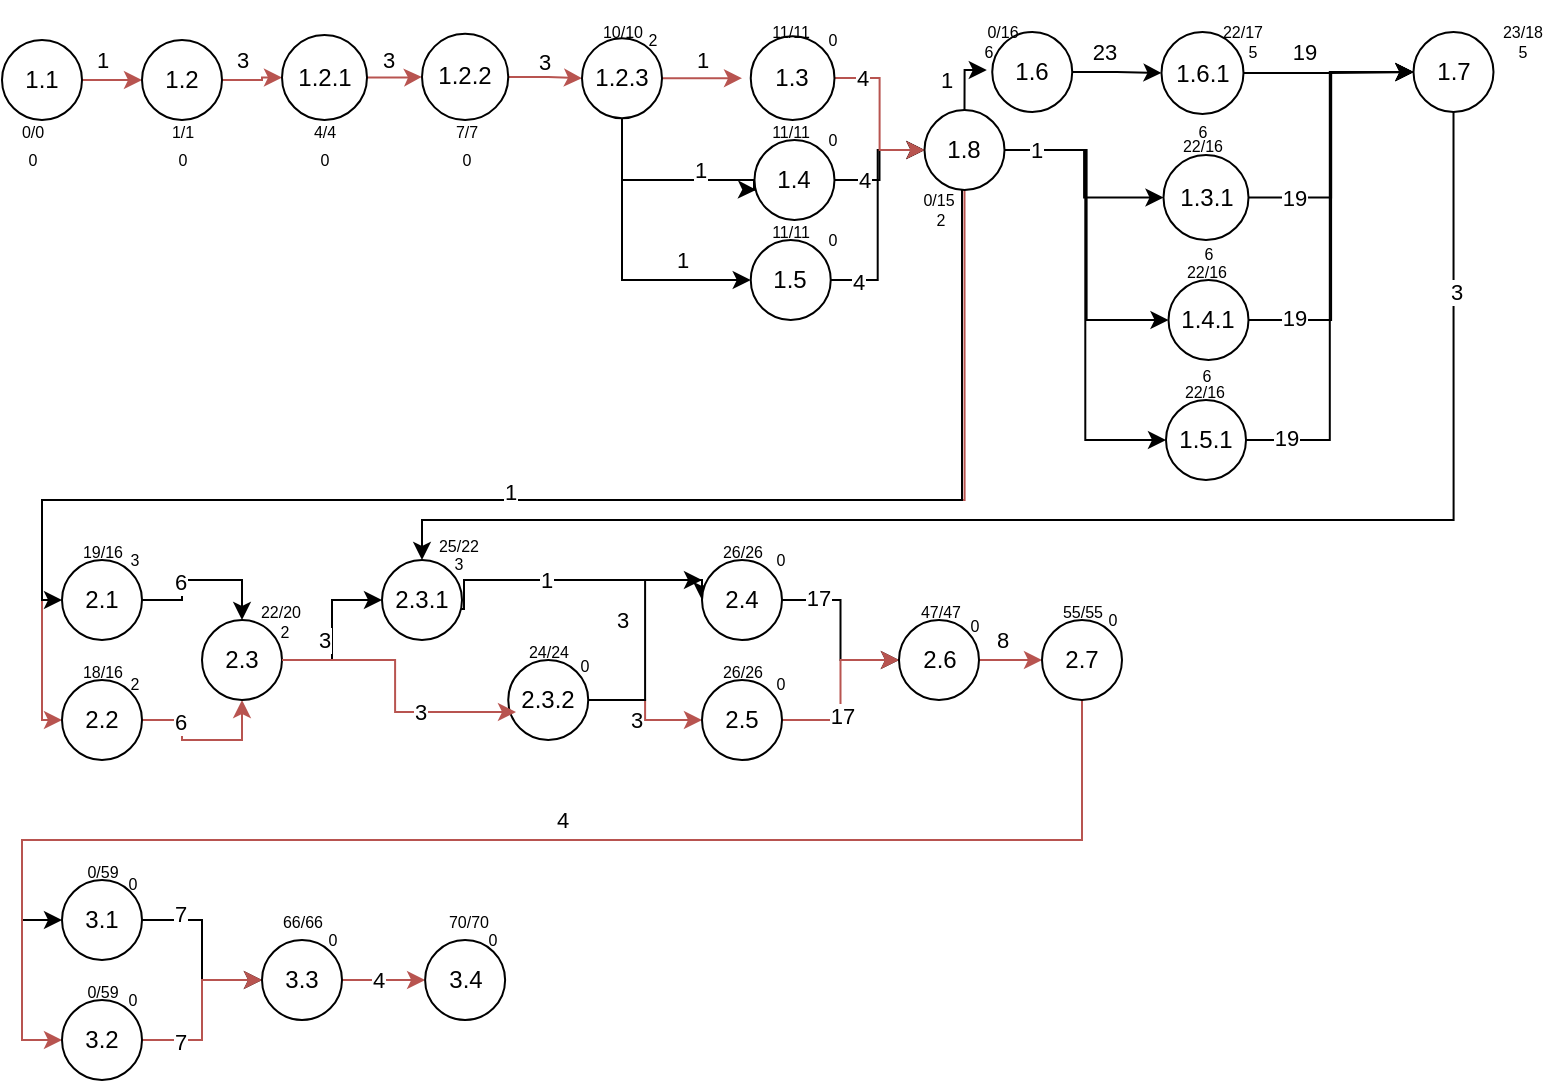 <mxfile version="24.7.17">
  <diagram name="Página-1" id="_TZk-VBSfBG-fOWsmnnx">
    <mxGraphModel grid="1" page="1" gridSize="10" guides="1" tooltips="1" connect="1" arrows="1" fold="1" pageScale="1" pageWidth="827" pageHeight="1169" math="0" shadow="0">
      <root>
        <mxCell id="0" />
        <mxCell id="1" parent="0" />
        <mxCell id="JfAFxv9XHzVIEhKvCDaF-9" style="edgeStyle=orthogonalEdgeStyle;rounded=0;orthogonalLoop=1;jettySize=auto;html=1;entryX=0;entryY=0.5;entryDx=0;entryDy=0;fillColor=#f8cecc;strokeColor=#b85450;" edge="1" parent="1" source="JfAFxv9XHzVIEhKvCDaF-1" target="JfAFxv9XHzVIEhKvCDaF-2">
          <mxGeometry relative="1" as="geometry" />
        </mxCell>
        <mxCell id="1YkeTyR81IGIItmo_7Jy-1" value="1" style="edgeLabel;html=1;align=center;verticalAlign=middle;resizable=0;points=[];" connectable="0" vertex="1" parent="JfAFxv9XHzVIEhKvCDaF-9">
          <mxGeometry x="0.248" y="1" relative="1" as="geometry">
            <mxPoint x="-1" y="-9" as="offset" />
          </mxGeometry>
        </mxCell>
        <mxCell id="JfAFxv9XHzVIEhKvCDaF-1" value="1.1" style="ellipse;whiteSpace=wrap;html=1;aspect=fixed;" vertex="1" parent="1">
          <mxGeometry x="10" y="10" width="40" height="40" as="geometry" />
        </mxCell>
        <mxCell id="JfAFxv9XHzVIEhKvCDaF-13" style="edgeStyle=orthogonalEdgeStyle;rounded=0;orthogonalLoop=1;jettySize=auto;html=1;entryX=0;entryY=0.5;entryDx=0;entryDy=0;fillColor=#f8cecc;strokeColor=#b85450;" edge="1" parent="1" source="JfAFxv9XHzVIEhKvCDaF-2" target="JfAFxv9XHzVIEhKvCDaF-3">
          <mxGeometry relative="1" as="geometry" />
        </mxCell>
        <mxCell id="1YkeTyR81IGIItmo_7Jy-2" value="3" style="edgeLabel;html=1;align=center;verticalAlign=middle;resizable=0;points=[];" connectable="0" vertex="1" parent="JfAFxv9XHzVIEhKvCDaF-13">
          <mxGeometry x="-0.256" relative="1" as="geometry">
            <mxPoint x="-2" y="-10" as="offset" />
          </mxGeometry>
        </mxCell>
        <mxCell id="JfAFxv9XHzVIEhKvCDaF-2" value="1.2" style="ellipse;whiteSpace=wrap;html=1;aspect=fixed;" vertex="1" parent="1">
          <mxGeometry x="80" y="10" width="40" height="40" as="geometry" />
        </mxCell>
        <mxCell id="JfAFxv9XHzVIEhKvCDaF-11" style="edgeStyle=orthogonalEdgeStyle;rounded=0;orthogonalLoop=1;jettySize=auto;html=1;entryX=0;entryY=0.5;entryDx=0;entryDy=0;fillColor=#f8cecc;strokeColor=#b85450;" edge="1" parent="1" source="JfAFxv9XHzVIEhKvCDaF-3" target="JfAFxv9XHzVIEhKvCDaF-4">
          <mxGeometry relative="1" as="geometry" />
        </mxCell>
        <mxCell id="1YkeTyR81IGIItmo_7Jy-3" value="3" style="edgeLabel;html=1;align=center;verticalAlign=middle;resizable=0;points=[];" connectable="0" vertex="1" parent="JfAFxv9XHzVIEhKvCDaF-11">
          <mxGeometry x="-0.261" y="-1" relative="1" as="geometry">
            <mxPoint y="-10" as="offset" />
          </mxGeometry>
        </mxCell>
        <mxCell id="JfAFxv9XHzVIEhKvCDaF-3" value="1.2.1" style="ellipse;whiteSpace=wrap;html=1;aspect=fixed;" vertex="1" parent="1">
          <mxGeometry x="150" y="7.5" width="42.5" height="42.5" as="geometry" />
        </mxCell>
        <mxCell id="1YkeTyR81IGIItmo_7Jy-7" style="edgeStyle=orthogonalEdgeStyle;rounded=0;orthogonalLoop=1;jettySize=auto;html=1;entryX=0;entryY=0.5;entryDx=0;entryDy=0;fillColor=#f8cecc;strokeColor=#b85450;" edge="1" parent="1" source="JfAFxv9XHzVIEhKvCDaF-4" target="1YkeTyR81IGIItmo_7Jy-6">
          <mxGeometry relative="1" as="geometry" />
        </mxCell>
        <mxCell id="1YkeTyR81IGIItmo_7Jy-54" value="3" style="edgeLabel;html=1;align=center;verticalAlign=middle;resizable=0;points=[];" connectable="0" vertex="1" parent="1YkeTyR81IGIItmo_7Jy-7">
          <mxGeometry x="0.042" y="6" relative="1" as="geometry">
            <mxPoint x="-2" y="-2" as="offset" />
          </mxGeometry>
        </mxCell>
        <mxCell id="JfAFxv9XHzVIEhKvCDaF-4" value="1.2.2" style="ellipse;whiteSpace=wrap;html=1;aspect=fixed;" vertex="1" parent="1">
          <mxGeometry x="220" y="6.88" width="43.12" height="43.12" as="geometry" />
        </mxCell>
        <mxCell id="lcrHF27Oe8sUzLJfKoiB-8" style="edgeStyle=orthogonalEdgeStyle;rounded=0;orthogonalLoop=1;jettySize=auto;html=1;" edge="1" parent="1" source="JfAFxv9XHzVIEhKvCDaF-6" target="JfAFxv9XHzVIEhKvCDaF-34">
          <mxGeometry relative="1" as="geometry" />
        </mxCell>
        <mxCell id="lcrHF27Oe8sUzLJfKoiB-17" value="4" style="edgeLabel;html=1;align=center;verticalAlign=middle;resizable=0;points=[];" connectable="0" vertex="1" parent="lcrHF27Oe8sUzLJfKoiB-8">
          <mxGeometry x="-0.51" relative="1" as="geometry">
            <mxPoint as="offset" />
          </mxGeometry>
        </mxCell>
        <mxCell id="JfAFxv9XHzVIEhKvCDaF-6" value="1.4" style="ellipse;whiteSpace=wrap;html=1;aspect=fixed;" vertex="1" parent="1">
          <mxGeometry x="386.24" y="60" width="40" height="40" as="geometry" />
        </mxCell>
        <mxCell id="lcrHF27Oe8sUzLJfKoiB-9" style="edgeStyle=orthogonalEdgeStyle;rounded=0;orthogonalLoop=1;jettySize=auto;html=1;entryX=0;entryY=0.5;entryDx=0;entryDy=0;" edge="1" parent="1" source="JfAFxv9XHzVIEhKvCDaF-7" target="JfAFxv9XHzVIEhKvCDaF-34">
          <mxGeometry relative="1" as="geometry" />
        </mxCell>
        <mxCell id="lcrHF27Oe8sUzLJfKoiB-18" value="4" style="edgeLabel;html=1;align=center;verticalAlign=middle;resizable=0;points=[];" connectable="0" vertex="1" parent="lcrHF27Oe8sUzLJfKoiB-9">
          <mxGeometry x="-0.755" y="-1" relative="1" as="geometry">
            <mxPoint as="offset" />
          </mxGeometry>
        </mxCell>
        <mxCell id="JfAFxv9XHzVIEhKvCDaF-7" value="1.5" style="ellipse;whiteSpace=wrap;html=1;aspect=fixed;" vertex="1" parent="1">
          <mxGeometry x="384.37" y="110" width="40" height="40" as="geometry" />
        </mxCell>
        <mxCell id="JfAFxv9XHzVIEhKvCDaF-25" style="edgeStyle=orthogonalEdgeStyle;rounded=0;orthogonalLoop=1;jettySize=auto;html=1;entryX=0;entryY=0.5;entryDx=0;entryDy=0;" edge="1" parent="1" source="JfAFxv9XHzVIEhKvCDaF-18" target="JfAFxv9XHzVIEhKvCDaF-22">
          <mxGeometry relative="1" as="geometry" />
        </mxCell>
        <mxCell id="1YkeTyR81IGIItmo_7Jy-21" value="23" style="edgeLabel;html=1;align=center;verticalAlign=middle;resizable=0;points=[];" connectable="0" vertex="1" parent="JfAFxv9XHzVIEhKvCDaF-25">
          <mxGeometry x="-0.312" relative="1" as="geometry">
            <mxPoint y="-10" as="offset" />
          </mxGeometry>
        </mxCell>
        <mxCell id="JfAFxv9XHzVIEhKvCDaF-18" value="1.6" style="ellipse;whiteSpace=wrap;html=1;aspect=fixed;" vertex="1" parent="1">
          <mxGeometry x="505.12" y="6" width="40" height="40" as="geometry" />
        </mxCell>
        <mxCell id="lcrHF27Oe8sUzLJfKoiB-22" style="edgeStyle=orthogonalEdgeStyle;rounded=0;orthogonalLoop=1;jettySize=auto;html=1;entryX=0;entryY=0.5;entryDx=0;entryDy=0;" edge="1" parent="1" source="JfAFxv9XHzVIEhKvCDaF-21" target="JfAFxv9XHzVIEhKvCDaF-29">
          <mxGeometry relative="1" as="geometry" />
        </mxCell>
        <mxCell id="lcrHF27Oe8sUzLJfKoiB-25" value="19" style="edgeLabel;html=1;align=center;verticalAlign=middle;resizable=0;points=[];" connectable="0" vertex="1" parent="lcrHF27Oe8sUzLJfKoiB-22">
          <mxGeometry x="-0.851" y="1" relative="1" as="geometry">
            <mxPoint as="offset" />
          </mxGeometry>
        </mxCell>
        <mxCell id="JfAFxv9XHzVIEhKvCDaF-21" value="1.5.1" style="ellipse;whiteSpace=wrap;html=1;aspect=fixed;" vertex="1" parent="1">
          <mxGeometry x="592" y="190" width="40" height="40" as="geometry" />
        </mxCell>
        <mxCell id="JfAFxv9XHzVIEhKvCDaF-33" style="edgeStyle=orthogonalEdgeStyle;rounded=0;orthogonalLoop=1;jettySize=auto;html=1;" edge="1" parent="1" source="JfAFxv9XHzVIEhKvCDaF-22" target="JfAFxv9XHzVIEhKvCDaF-29">
          <mxGeometry relative="1" as="geometry" />
        </mxCell>
        <mxCell id="1YkeTyR81IGIItmo_7Jy-25" value="19" style="edgeLabel;html=1;align=center;verticalAlign=middle;resizable=0;points=[];" connectable="0" vertex="1" parent="JfAFxv9XHzVIEhKvCDaF-33">
          <mxGeometry x="-0.378" y="2" relative="1" as="geometry">
            <mxPoint x="3" y="-9" as="offset" />
          </mxGeometry>
        </mxCell>
        <mxCell id="JfAFxv9XHzVIEhKvCDaF-22" value="1.6.1" style="ellipse;whiteSpace=wrap;html=1;aspect=fixed;" vertex="1" parent="1">
          <mxGeometry x="589.75" y="6" width="41" height="41" as="geometry" />
        </mxCell>
        <mxCell id="lcrHF27Oe8sUzLJfKoiB-21" style="edgeStyle=orthogonalEdgeStyle;rounded=0;orthogonalLoop=1;jettySize=auto;html=1;entryX=0;entryY=0.5;entryDx=0;entryDy=0;" edge="1" parent="1" source="JfAFxv9XHzVIEhKvCDaF-27" target="JfAFxv9XHzVIEhKvCDaF-29">
          <mxGeometry relative="1" as="geometry" />
        </mxCell>
        <mxCell id="lcrHF27Oe8sUzLJfKoiB-24" value="19" style="edgeLabel;html=1;align=center;verticalAlign=middle;resizable=0;points=[];" connectable="0" vertex="1" parent="lcrHF27Oe8sUzLJfKoiB-21">
          <mxGeometry x="-0.787" y="1" relative="1" as="geometry">
            <mxPoint as="offset" />
          </mxGeometry>
        </mxCell>
        <mxCell id="JfAFxv9XHzVIEhKvCDaF-27" value="1.4.1" style="ellipse;whiteSpace=wrap;html=1;aspect=fixed;" vertex="1" parent="1">
          <mxGeometry x="593.25" y="130" width="40" height="40" as="geometry" />
        </mxCell>
        <mxCell id="lcrHF27Oe8sUzLJfKoiB-15" style="edgeStyle=orthogonalEdgeStyle;rounded=0;orthogonalLoop=1;jettySize=auto;html=1;" edge="1" parent="1" source="JfAFxv9XHzVIEhKvCDaF-29" target="JfAFxv9XHzVIEhKvCDaF-51">
          <mxGeometry relative="1" as="geometry">
            <Array as="points">
              <mxPoint x="736" y="250" />
              <mxPoint x="220" y="250" />
            </Array>
          </mxGeometry>
        </mxCell>
        <mxCell id="lcrHF27Oe8sUzLJfKoiB-26" value="3" style="edgeLabel;html=1;align=center;verticalAlign=middle;resizable=0;points=[];" connectable="0" vertex="1" parent="lcrHF27Oe8sUzLJfKoiB-15">
          <mxGeometry x="-0.758" y="1" relative="1" as="geometry">
            <mxPoint as="offset" />
          </mxGeometry>
        </mxCell>
        <mxCell id="JfAFxv9XHzVIEhKvCDaF-29" value="1.7" style="ellipse;whiteSpace=wrap;html=1;aspect=fixed;" vertex="1" parent="1">
          <mxGeometry x="715.75" y="6" width="40" height="40" as="geometry" />
        </mxCell>
        <mxCell id="JfAFxv9XHzVIEhKvCDaF-46" style="edgeStyle=orthogonalEdgeStyle;rounded=0;orthogonalLoop=1;jettySize=auto;html=1;fillColor=#f8cecc;strokeColor=#b85450;" edge="1" parent="1" source="JfAFxv9XHzVIEhKvCDaF-34" target="JfAFxv9XHzVIEhKvCDaF-45">
          <mxGeometry relative="1" as="geometry">
            <Array as="points">
              <mxPoint x="491" y="240" />
              <mxPoint x="30" y="240" />
              <mxPoint x="30" y="350" />
            </Array>
          </mxGeometry>
        </mxCell>
        <mxCell id="JfAFxv9XHzVIEhKvCDaF-47" style="edgeStyle=orthogonalEdgeStyle;rounded=0;orthogonalLoop=1;jettySize=auto;html=1;entryX=0;entryY=0.5;entryDx=0;entryDy=0;" edge="1" parent="1" source="JfAFxv9XHzVIEhKvCDaF-34" target="JfAFxv9XHzVIEhKvCDaF-43">
          <mxGeometry relative="1" as="geometry">
            <Array as="points">
              <mxPoint x="490" y="240" />
              <mxPoint x="30" y="240" />
              <mxPoint x="30" y="290" />
            </Array>
          </mxGeometry>
        </mxCell>
        <mxCell id="1YkeTyR81IGIItmo_7Jy-27" value="1" style="edgeLabel;html=1;align=center;verticalAlign=middle;resizable=0;points=[];" connectable="0" vertex="1" parent="JfAFxv9XHzVIEhKvCDaF-47">
          <mxGeometry x="-0.055" y="-4" relative="1" as="geometry">
            <mxPoint x="-62" as="offset" />
          </mxGeometry>
        </mxCell>
        <mxCell id="lcrHF27Oe8sUzLJfKoiB-11" style="edgeStyle=orthogonalEdgeStyle;rounded=0;orthogonalLoop=1;jettySize=auto;html=1;entryX=0;entryY=0.5;entryDx=0;entryDy=0;" edge="1" parent="1" source="JfAFxv9XHzVIEhKvCDaF-34" target="JfAFxv9XHzVIEhKvCDaF-20">
          <mxGeometry relative="1" as="geometry" />
        </mxCell>
        <mxCell id="lcrHF27Oe8sUzLJfKoiB-13" style="edgeStyle=orthogonalEdgeStyle;rounded=0;orthogonalLoop=1;jettySize=auto;html=1;entryX=0;entryY=0.5;entryDx=0;entryDy=0;" edge="1" parent="1" source="JfAFxv9XHzVIEhKvCDaF-34" target="JfAFxv9XHzVIEhKvCDaF-27">
          <mxGeometry relative="1" as="geometry" />
        </mxCell>
        <mxCell id="lcrHF27Oe8sUzLJfKoiB-14" style="edgeStyle=orthogonalEdgeStyle;rounded=0;orthogonalLoop=1;jettySize=auto;html=1;entryX=0;entryY=0.5;entryDx=0;entryDy=0;" edge="1" parent="1" source="JfAFxv9XHzVIEhKvCDaF-34" target="JfAFxv9XHzVIEhKvCDaF-21">
          <mxGeometry relative="1" as="geometry" />
        </mxCell>
        <mxCell id="lcrHF27Oe8sUzLJfKoiB-20" value="1" style="edgeLabel;html=1;align=center;verticalAlign=middle;resizable=0;points=[];" connectable="0" vertex="1" parent="lcrHF27Oe8sUzLJfKoiB-14">
          <mxGeometry x="-0.863" relative="1" as="geometry">
            <mxPoint as="offset" />
          </mxGeometry>
        </mxCell>
        <mxCell id="JfAFxv9XHzVIEhKvCDaF-34" value="1.8" style="ellipse;whiteSpace=wrap;html=1;aspect=fixed;" vertex="1" parent="1">
          <mxGeometry x="471.25" y="45" width="40" height="40" as="geometry" />
        </mxCell>
        <mxCell id="lcrHF27Oe8sUzLJfKoiB-12" style="edgeStyle=orthogonalEdgeStyle;rounded=0;orthogonalLoop=1;jettySize=auto;html=1;entryX=0;entryY=0.5;entryDx=0;entryDy=0;" edge="1" parent="1" source="JfAFxv9XHzVIEhKvCDaF-20" target="JfAFxv9XHzVIEhKvCDaF-29">
          <mxGeometry relative="1" as="geometry" />
        </mxCell>
        <mxCell id="lcrHF27Oe8sUzLJfKoiB-23" value="19" style="edgeLabel;html=1;align=center;verticalAlign=middle;resizable=0;points=[];" connectable="0" vertex="1" parent="lcrHF27Oe8sUzLJfKoiB-12">
          <mxGeometry x="-0.691" relative="1" as="geometry">
            <mxPoint as="offset" />
          </mxGeometry>
        </mxCell>
        <mxCell id="JfAFxv9XHzVIEhKvCDaF-20" value="1.3.1" style="ellipse;whiteSpace=wrap;html=1;aspect=fixed;" vertex="1" parent="1">
          <mxGeometry x="590.75" y="67.5" width="42.5" height="42.5" as="geometry" />
        </mxCell>
        <mxCell id="JfAFxv9XHzVIEhKvCDaF-49" style="edgeStyle=orthogonalEdgeStyle;rounded=0;orthogonalLoop=1;jettySize=auto;html=1;entryX=0.5;entryY=0;entryDx=0;entryDy=0;" edge="1" parent="1" source="JfAFxv9XHzVIEhKvCDaF-43" target="JfAFxv9XHzVIEhKvCDaF-48">
          <mxGeometry relative="1" as="geometry" />
        </mxCell>
        <mxCell id="1YkeTyR81IGIItmo_7Jy-29" value="6" style="edgeLabel;html=1;align=center;verticalAlign=middle;resizable=0;points=[];" connectable="0" vertex="1" parent="JfAFxv9XHzVIEhKvCDaF-49">
          <mxGeometry x="-0.278" y="1" relative="1" as="geometry">
            <mxPoint as="offset" />
          </mxGeometry>
        </mxCell>
        <mxCell id="JfAFxv9XHzVIEhKvCDaF-43" value="2.1" style="ellipse;whiteSpace=wrap;html=1;aspect=fixed;" vertex="1" parent="1">
          <mxGeometry x="40" y="270" width="40" height="40" as="geometry" />
        </mxCell>
        <mxCell id="JfAFxv9XHzVIEhKvCDaF-50" style="edgeStyle=orthogonalEdgeStyle;rounded=0;orthogonalLoop=1;jettySize=auto;html=1;entryX=0.5;entryY=1;entryDx=0;entryDy=0;fillColor=#f8cecc;strokeColor=#b85450;" edge="1" parent="1" source="JfAFxv9XHzVIEhKvCDaF-45" target="JfAFxv9XHzVIEhKvCDaF-48">
          <mxGeometry relative="1" as="geometry" />
        </mxCell>
        <mxCell id="1YkeTyR81IGIItmo_7Jy-30" value="6" style="edgeLabel;html=1;align=center;verticalAlign=middle;resizable=0;points=[];" connectable="0" vertex="1" parent="JfAFxv9XHzVIEhKvCDaF-50">
          <mxGeometry x="-0.482" y="-1" relative="1" as="geometry">
            <mxPoint as="offset" />
          </mxGeometry>
        </mxCell>
        <mxCell id="JfAFxv9XHzVIEhKvCDaF-45" value="2.2" style="ellipse;whiteSpace=wrap;html=1;aspect=fixed;" vertex="1" parent="1">
          <mxGeometry x="40" y="330" width="40" height="40" as="geometry" />
        </mxCell>
        <mxCell id="JfAFxv9XHzVIEhKvCDaF-52" style="edgeStyle=orthogonalEdgeStyle;rounded=0;orthogonalLoop=1;jettySize=auto;html=1;entryX=0;entryY=0.5;entryDx=0;entryDy=0;" edge="1" parent="1" source="JfAFxv9XHzVIEhKvCDaF-48" target="JfAFxv9XHzVIEhKvCDaF-51">
          <mxGeometry relative="1" as="geometry" />
        </mxCell>
        <mxCell id="JfAFxv9XHzVIEhKvCDaF-48" value="2.3" style="ellipse;whiteSpace=wrap;html=1;aspect=fixed;" vertex="1" parent="1">
          <mxGeometry x="110" y="300" width="40" height="40" as="geometry" />
        </mxCell>
        <mxCell id="lcrHF27Oe8sUzLJfKoiB-34" style="edgeStyle=orthogonalEdgeStyle;rounded=0;orthogonalLoop=1;jettySize=auto;html=1;entryX=0;entryY=0.5;entryDx=0;entryDy=0;exitX=0.917;exitY=0.613;exitDx=0;exitDy=0;exitPerimeter=0;" edge="1" parent="1" source="JfAFxv9XHzVIEhKvCDaF-51" target="JfAFxv9XHzVIEhKvCDaF-57">
          <mxGeometry relative="1" as="geometry">
            <Array as="points">
              <mxPoint x="241" y="295" />
              <mxPoint x="241" y="280" />
              <mxPoint x="360" y="280" />
            </Array>
          </mxGeometry>
        </mxCell>
        <mxCell id="lcrHF27Oe8sUzLJfKoiB-35" value="1" style="edgeLabel;html=1;align=center;verticalAlign=middle;resizable=0;points=[];" connectable="0" vertex="1" parent="lcrHF27Oe8sUzLJfKoiB-34">
          <mxGeometry x="-0.198" relative="1" as="geometry">
            <mxPoint as="offset" />
          </mxGeometry>
        </mxCell>
        <mxCell id="JfAFxv9XHzVIEhKvCDaF-51" value="2.3.1" style="ellipse;whiteSpace=wrap;html=1;aspect=fixed;" vertex="1" parent="1">
          <mxGeometry x="200" y="270" width="40" height="40" as="geometry" />
        </mxCell>
        <mxCell id="1YkeTyR81IGIItmo_7Jy-38" style="edgeStyle=orthogonalEdgeStyle;rounded=0;orthogonalLoop=1;jettySize=auto;html=1;entryX=0;entryY=0.5;entryDx=0;entryDy=0;fillColor=#f8cecc;strokeColor=#b85450;" edge="1" parent="1" source="JfAFxv9XHzVIEhKvCDaF-53" target="JfAFxv9XHzVIEhKvCDaF-58">
          <mxGeometry relative="1" as="geometry" />
        </mxCell>
        <mxCell id="1YkeTyR81IGIItmo_7Jy-39" value="3" style="edgeLabel;html=1;align=center;verticalAlign=middle;resizable=0;points=[];" connectable="0" vertex="1" parent="1YkeTyR81IGIItmo_7Jy-38">
          <mxGeometry x="-0.296" y="-1" relative="1" as="geometry">
            <mxPoint y="9" as="offset" />
          </mxGeometry>
        </mxCell>
        <mxCell id="JfAFxv9XHzVIEhKvCDaF-53" value="2.3.2" style="ellipse;whiteSpace=wrap;html=1;aspect=fixed;" vertex="1" parent="1">
          <mxGeometry x="263.12" y="320" width="40" height="40" as="geometry" />
        </mxCell>
        <mxCell id="JfAFxv9XHzVIEhKvCDaF-54" style="edgeStyle=orthogonalEdgeStyle;rounded=0;orthogonalLoop=1;jettySize=auto;html=1;entryX=0.097;entryY=0.65;entryDx=0;entryDy=0;entryPerimeter=0;fillColor=#f8cecc;strokeColor=#b85450;" edge="1" parent="1" source="JfAFxv9XHzVIEhKvCDaF-48" target="JfAFxv9XHzVIEhKvCDaF-53">
          <mxGeometry relative="1" as="geometry" />
        </mxCell>
        <mxCell id="1YkeTyR81IGIItmo_7Jy-31" value="3" style="edgeLabel;html=1;align=center;verticalAlign=middle;resizable=0;points=[];" connectable="0" vertex="1" parent="JfAFxv9XHzVIEhKvCDaF-54">
          <mxGeometry x="-0.596" y="2" relative="1" as="geometry">
            <mxPoint x="-8" y="-8" as="offset" />
          </mxGeometry>
        </mxCell>
        <mxCell id="1YkeTyR81IGIItmo_7Jy-45" value="3" style="edgeLabel;html=1;align=center;verticalAlign=middle;resizable=0;points=[];" connectable="0" vertex="1" parent="JfAFxv9XHzVIEhKvCDaF-54">
          <mxGeometry x="0.322" relative="1" as="geometry">
            <mxPoint as="offset" />
          </mxGeometry>
        </mxCell>
        <mxCell id="JfAFxv9XHzVIEhKvCDaF-62" style="edgeStyle=orthogonalEdgeStyle;rounded=0;orthogonalLoop=1;jettySize=auto;html=1;entryX=0;entryY=0.5;entryDx=0;entryDy=0;" edge="1" parent="1" source="JfAFxv9XHzVIEhKvCDaF-57" target="JfAFxv9XHzVIEhKvCDaF-61">
          <mxGeometry relative="1" as="geometry" />
        </mxCell>
        <mxCell id="1YkeTyR81IGIItmo_7Jy-42" value="17" style="edgeLabel;html=1;align=center;verticalAlign=middle;resizable=0;points=[];" connectable="0" vertex="1" parent="JfAFxv9XHzVIEhKvCDaF-62">
          <mxGeometry x="-0.597" y="1" relative="1" as="geometry">
            <mxPoint as="offset" />
          </mxGeometry>
        </mxCell>
        <mxCell id="JfAFxv9XHzVIEhKvCDaF-57" value="2.4" style="ellipse;whiteSpace=wrap;html=1;aspect=fixed;" vertex="1" parent="1">
          <mxGeometry x="360" y="270" width="40" height="40" as="geometry" />
        </mxCell>
        <mxCell id="JfAFxv9XHzVIEhKvCDaF-64" style="edgeStyle=orthogonalEdgeStyle;rounded=0;orthogonalLoop=1;jettySize=auto;html=1;entryX=0;entryY=0.5;entryDx=0;entryDy=0;fillColor=#f8cecc;strokeColor=#b85450;" edge="1" parent="1" source="JfAFxv9XHzVIEhKvCDaF-58" target="JfAFxv9XHzVIEhKvCDaF-61">
          <mxGeometry relative="1" as="geometry" />
        </mxCell>
        <mxCell id="1YkeTyR81IGIItmo_7Jy-43" value="17" style="edgeLabel;html=1;align=center;verticalAlign=middle;resizable=0;points=[];" connectable="0" vertex="1" parent="JfAFxv9XHzVIEhKvCDaF-64">
          <mxGeometry x="-0.278" relative="1" as="geometry">
            <mxPoint as="offset" />
          </mxGeometry>
        </mxCell>
        <mxCell id="JfAFxv9XHzVIEhKvCDaF-58" value="2.5" style="ellipse;whiteSpace=wrap;html=1;aspect=fixed;" vertex="1" parent="1">
          <mxGeometry x="360" y="330" width="40" height="40" as="geometry" />
        </mxCell>
        <mxCell id="JfAFxv9XHzVIEhKvCDaF-66" style="edgeStyle=orthogonalEdgeStyle;rounded=0;orthogonalLoop=1;jettySize=auto;html=1;entryX=0;entryY=0.5;entryDx=0;entryDy=0;fillColor=#f8cecc;strokeColor=#b85450;" edge="1" parent="1" source="JfAFxv9XHzVIEhKvCDaF-61" target="JfAFxv9XHzVIEhKvCDaF-65">
          <mxGeometry relative="1" as="geometry" />
        </mxCell>
        <mxCell id="1YkeTyR81IGIItmo_7Jy-44" value="8" style="edgeLabel;html=1;align=center;verticalAlign=middle;resizable=0;points=[];" connectable="0" vertex="1" parent="JfAFxv9XHzVIEhKvCDaF-66">
          <mxGeometry x="-0.545" relative="1" as="geometry">
            <mxPoint y="-10" as="offset" />
          </mxGeometry>
        </mxCell>
        <mxCell id="JfAFxv9XHzVIEhKvCDaF-61" value="2.6" style="ellipse;whiteSpace=wrap;html=1;aspect=fixed;" vertex="1" parent="1">
          <mxGeometry x="458.5" y="300" width="40" height="40" as="geometry" />
        </mxCell>
        <mxCell id="JfAFxv9XHzVIEhKvCDaF-70" style="edgeStyle=orthogonalEdgeStyle;rounded=0;orthogonalLoop=1;jettySize=auto;html=1;entryX=0;entryY=0.5;entryDx=0;entryDy=0;" edge="1" parent="1" source="JfAFxv9XHzVIEhKvCDaF-65" target="JfAFxv9XHzVIEhKvCDaF-67">
          <mxGeometry relative="1" as="geometry">
            <Array as="points">
              <mxPoint x="550" y="410" />
              <mxPoint x="20" y="410" />
              <mxPoint x="20" y="450" />
            </Array>
          </mxGeometry>
        </mxCell>
        <mxCell id="JfAFxv9XHzVIEhKvCDaF-71" style="edgeStyle=orthogonalEdgeStyle;rounded=0;orthogonalLoop=1;jettySize=auto;html=1;entryX=0;entryY=0.5;entryDx=0;entryDy=0;fillColor=#f8cecc;strokeColor=#b85450;" edge="1" parent="1" source="JfAFxv9XHzVIEhKvCDaF-65" target="JfAFxv9XHzVIEhKvCDaF-68">
          <mxGeometry relative="1" as="geometry">
            <Array as="points">
              <mxPoint x="550" y="410" />
              <mxPoint x="20" y="410" />
              <mxPoint x="20" y="510" />
            </Array>
          </mxGeometry>
        </mxCell>
        <mxCell id="1YkeTyR81IGIItmo_7Jy-46" value="4" style="edgeLabel;html=1;align=center;verticalAlign=middle;resizable=0;points=[];" connectable="0" vertex="1" parent="JfAFxv9XHzVIEhKvCDaF-71">
          <mxGeometry x="-0.074" y="-1" relative="1" as="geometry">
            <mxPoint x="3" y="-9" as="offset" />
          </mxGeometry>
        </mxCell>
        <mxCell id="JfAFxv9XHzVIEhKvCDaF-65" value="2.7" style="ellipse;whiteSpace=wrap;html=1;aspect=fixed;" vertex="1" parent="1">
          <mxGeometry x="530" y="300" width="40" height="40" as="geometry" />
        </mxCell>
        <mxCell id="JfAFxv9XHzVIEhKvCDaF-72" style="edgeStyle=orthogonalEdgeStyle;rounded=0;orthogonalLoop=1;jettySize=auto;html=1;entryX=0;entryY=0.5;entryDx=0;entryDy=0;" edge="1" parent="1" source="JfAFxv9XHzVIEhKvCDaF-67" target="JfAFxv9XHzVIEhKvCDaF-69">
          <mxGeometry relative="1" as="geometry" />
        </mxCell>
        <mxCell id="1YkeTyR81IGIItmo_7Jy-47" value="7" style="edgeLabel;html=1;align=center;verticalAlign=middle;resizable=0;points=[];" connectable="0" vertex="1" parent="JfAFxv9XHzVIEhKvCDaF-72">
          <mxGeometry x="-0.589" y="3" relative="1" as="geometry">
            <mxPoint as="offset" />
          </mxGeometry>
        </mxCell>
        <mxCell id="JfAFxv9XHzVIEhKvCDaF-67" value="3.1" style="ellipse;whiteSpace=wrap;html=1;aspect=fixed;" vertex="1" parent="1">
          <mxGeometry x="40" y="430" width="40" height="40" as="geometry" />
        </mxCell>
        <mxCell id="JfAFxv9XHzVIEhKvCDaF-73" style="edgeStyle=orthogonalEdgeStyle;rounded=0;orthogonalLoop=1;jettySize=auto;html=1;entryX=0;entryY=0.5;entryDx=0;entryDy=0;fillColor=#f8cecc;strokeColor=#b85450;" edge="1" parent="1" source="JfAFxv9XHzVIEhKvCDaF-68" target="JfAFxv9XHzVIEhKvCDaF-69">
          <mxGeometry relative="1" as="geometry" />
        </mxCell>
        <mxCell id="1YkeTyR81IGIItmo_7Jy-48" value="7" style="edgeLabel;html=1;align=center;verticalAlign=middle;resizable=0;points=[];" connectable="0" vertex="1" parent="JfAFxv9XHzVIEhKvCDaF-73">
          <mxGeometry x="-0.573" y="-1" relative="1" as="geometry">
            <mxPoint as="offset" />
          </mxGeometry>
        </mxCell>
        <mxCell id="JfAFxv9XHzVIEhKvCDaF-68" value="3.2" style="ellipse;whiteSpace=wrap;html=1;aspect=fixed;" vertex="1" parent="1">
          <mxGeometry x="40" y="490" width="40" height="40" as="geometry" />
        </mxCell>
        <mxCell id="JfAFxv9XHzVIEhKvCDaF-75" style="edgeStyle=orthogonalEdgeStyle;rounded=0;orthogonalLoop=1;jettySize=auto;html=1;entryX=0;entryY=0.5;entryDx=0;entryDy=0;fillColor=#f8cecc;strokeColor=#b85450;" edge="1" parent="1" source="JfAFxv9XHzVIEhKvCDaF-69" target="JfAFxv9XHzVIEhKvCDaF-74">
          <mxGeometry relative="1" as="geometry" />
        </mxCell>
        <mxCell id="1YkeTyR81IGIItmo_7Jy-49" value="4" style="edgeLabel;html=1;align=center;verticalAlign=middle;resizable=0;points=[];" connectable="0" vertex="1" parent="JfAFxv9XHzVIEhKvCDaF-75">
          <mxGeometry x="-0.142" relative="1" as="geometry">
            <mxPoint as="offset" />
          </mxGeometry>
        </mxCell>
        <mxCell id="JfAFxv9XHzVIEhKvCDaF-69" value="3.3" style="ellipse;whiteSpace=wrap;html=1;aspect=fixed;" vertex="1" parent="1">
          <mxGeometry x="140" y="460" width="40" height="40" as="geometry" />
        </mxCell>
        <mxCell id="JfAFxv9XHzVIEhKvCDaF-74" value="3.4" style="ellipse;whiteSpace=wrap;html=1;aspect=fixed;" vertex="1" parent="1">
          <mxGeometry x="221.56" y="460" width="40" height="40" as="geometry" />
        </mxCell>
        <mxCell id="lcrHF27Oe8sUzLJfKoiB-7" style="edgeStyle=orthogonalEdgeStyle;rounded=0;orthogonalLoop=1;jettySize=auto;html=1;entryX=0;entryY=0.5;entryDx=0;entryDy=0;fillColor=#f8cecc;strokeColor=#b85450;" edge="1" parent="1" source="JfAFxv9XHzVIEhKvCDaF-5" target="JfAFxv9XHzVIEhKvCDaF-34">
          <mxGeometry relative="1" as="geometry" />
        </mxCell>
        <mxCell id="lcrHF27Oe8sUzLJfKoiB-16" value="4" style="edgeLabel;html=1;align=center;verticalAlign=middle;resizable=0;points=[];" connectable="0" vertex="1" parent="lcrHF27Oe8sUzLJfKoiB-7">
          <mxGeometry x="-0.648" relative="1" as="geometry">
            <mxPoint as="offset" />
          </mxGeometry>
        </mxCell>
        <mxCell id="JfAFxv9XHzVIEhKvCDaF-5" value="1.3" style="ellipse;whiteSpace=wrap;html=1;aspect=fixed;" vertex="1" parent="1">
          <mxGeometry x="384.37" y="8.13" width="41.87" height="41.87" as="geometry" />
        </mxCell>
        <mxCell id="1YkeTyR81IGIItmo_7Jy-9" style="edgeStyle=orthogonalEdgeStyle;rounded=0;orthogonalLoop=1;jettySize=auto;html=1;fillColor=#f8cecc;strokeColor=#b85450;" edge="1" parent="1" source="1YkeTyR81IGIItmo_7Jy-6">
          <mxGeometry relative="1" as="geometry">
            <mxPoint x="380.0" y="29.07" as="targetPoint" />
          </mxGeometry>
        </mxCell>
        <mxCell id="1YkeTyR81IGIItmo_7Jy-10" value="1" style="edgeLabel;html=1;align=center;verticalAlign=middle;resizable=0;points=[];" connectable="0" vertex="1" parent="1YkeTyR81IGIItmo_7Jy-9">
          <mxGeometry x="0.043" relative="1" as="geometry">
            <mxPoint x="-1" y="-10" as="offset" />
          </mxGeometry>
        </mxCell>
        <mxCell id="1YkeTyR81IGIItmo_7Jy-13" style="edgeStyle=orthogonalEdgeStyle;rounded=0;orthogonalLoop=1;jettySize=auto;html=1;entryX=0;entryY=0.5;entryDx=0;entryDy=0;" edge="1" parent="1" source="1YkeTyR81IGIItmo_7Jy-6" target="JfAFxv9XHzVIEhKvCDaF-7">
          <mxGeometry relative="1" as="geometry">
            <Array as="points">
              <mxPoint x="320" y="130" />
            </Array>
          </mxGeometry>
        </mxCell>
        <mxCell id="1YkeTyR81IGIItmo_7Jy-15" value="1" style="edgeLabel;html=1;align=center;verticalAlign=middle;resizable=0;points=[];" connectable="0" vertex="1" parent="1YkeTyR81IGIItmo_7Jy-13">
          <mxGeometry x="0.511" y="3" relative="1" as="geometry">
            <mxPoint x="1" y="-7" as="offset" />
          </mxGeometry>
        </mxCell>
        <mxCell id="1YkeTyR81IGIItmo_7Jy-6" value="1.2.3" style="ellipse;whiteSpace=wrap;html=1;aspect=fixed;" vertex="1" parent="1">
          <mxGeometry x="300" y="9.07" width="40" height="40" as="geometry" />
        </mxCell>
        <mxCell id="1YkeTyR81IGIItmo_7Jy-12" value="1" style="edgeStyle=orthogonalEdgeStyle;rounded=0;orthogonalLoop=1;jettySize=auto;html=1;entryX=0.02;entryY=0.623;entryDx=0;entryDy=0;entryPerimeter=0;" edge="1" parent="1" source="1YkeTyR81IGIItmo_7Jy-6" target="JfAFxv9XHzVIEhKvCDaF-6">
          <mxGeometry x="0.355" y="5" relative="1" as="geometry">
            <Array as="points">
              <mxPoint x="320" y="80" />
              <mxPoint x="386" y="80" />
            </Array>
            <mxPoint as="offset" />
          </mxGeometry>
        </mxCell>
        <mxCell id="1YkeTyR81IGIItmo_7Jy-40" style="edgeStyle=orthogonalEdgeStyle;rounded=0;orthogonalLoop=1;jettySize=auto;html=1;entryX=0;entryY=0.25;entryDx=0;entryDy=0;entryPerimeter=0;" edge="1" parent="1" source="JfAFxv9XHzVIEhKvCDaF-53" target="JfAFxv9XHzVIEhKvCDaF-57">
          <mxGeometry relative="1" as="geometry" />
        </mxCell>
        <mxCell id="1YkeTyR81IGIItmo_7Jy-41" value="3" style="edgeLabel;html=1;align=center;verticalAlign=middle;resizable=0;points=[];" connectable="0" vertex="1" parent="1YkeTyR81IGIItmo_7Jy-40">
          <mxGeometry x="0.117" relative="1" as="geometry">
            <mxPoint x="-12" y="-3" as="offset" />
          </mxGeometry>
        </mxCell>
        <mxCell id="1YkeTyR81IGIItmo_7Jy-50" value="&lt;span style=&quot;font-size: 8px;&quot;&gt;0/0&lt;/span&gt;" style="text;html=1;align=center;verticalAlign=middle;resizable=0;points=[];autosize=1;strokeColor=none;fillColor=none;" vertex="1" parent="1">
          <mxGeometry x="10" y="40" width="30" height="30" as="geometry" />
        </mxCell>
        <mxCell id="1YkeTyR81IGIItmo_7Jy-51" value="&lt;font style=&quot;font-size: 8px;&quot;&gt;1/1&lt;/font&gt;" style="text;html=1;align=center;verticalAlign=middle;resizable=0;points=[];autosize=1;strokeColor=none;fillColor=none;" vertex="1" parent="1">
          <mxGeometry x="85" y="40" width="30" height="30" as="geometry" />
        </mxCell>
        <mxCell id="1YkeTyR81IGIItmo_7Jy-52" value="&lt;font style=&quot;font-size: 8px;&quot;&gt;4/4&lt;/font&gt;" style="text;html=1;align=center;verticalAlign=middle;resizable=0;points=[];autosize=1;strokeColor=none;fillColor=none;" vertex="1" parent="1">
          <mxGeometry x="156.25" y="40" width="30" height="30" as="geometry" />
        </mxCell>
        <mxCell id="1YkeTyR81IGIItmo_7Jy-53" value="&lt;font style=&quot;font-size: 8px;&quot;&gt;7/7&lt;/font&gt;" style="text;html=1;align=center;verticalAlign=middle;resizable=0;points=[];autosize=1;strokeColor=none;fillColor=none;" vertex="1" parent="1">
          <mxGeometry x="226.56" y="40" width="30" height="30" as="geometry" />
        </mxCell>
        <mxCell id="1YkeTyR81IGIItmo_7Jy-55" value="&lt;font style=&quot;font-size: 8px;&quot;&gt;10/10&lt;/font&gt;" style="text;html=1;align=center;verticalAlign=middle;resizable=0;points=[];autosize=1;strokeColor=none;fillColor=none;" vertex="1" parent="1">
          <mxGeometry x="300" y="-10" width="40" height="30" as="geometry" />
        </mxCell>
        <mxCell id="1YkeTyR81IGIItmo_7Jy-56" value="&lt;font style=&quot;font-size: 8px;&quot;&gt;11/11&lt;/font&gt;" style="text;html=1;align=center;verticalAlign=middle;resizable=0;points=[];autosize=1;strokeColor=none;fillColor=none;" vertex="1" parent="1">
          <mxGeometry x="384.37" y="-10" width="40" height="30" as="geometry" />
        </mxCell>
        <mxCell id="1YkeTyR81IGIItmo_7Jy-57" value="&lt;font style=&quot;font-size: 8px;&quot;&gt;11/11&lt;/font&gt;" style="text;html=1;align=center;verticalAlign=middle;resizable=0;points=[];autosize=1;strokeColor=none;fillColor=none;" vertex="1" parent="1">
          <mxGeometry x="384.37" y="40" width="40" height="30" as="geometry" />
        </mxCell>
        <mxCell id="1YkeTyR81IGIItmo_7Jy-58" value="&lt;font style=&quot;font-size: 8px;&quot;&gt;11/11&lt;/font&gt;" style="text;html=1;align=center;verticalAlign=middle;resizable=0;points=[];autosize=1;strokeColor=none;fillColor=none;" vertex="1" parent="1">
          <mxGeometry x="384.37" y="90" width="40" height="30" as="geometry" />
        </mxCell>
        <mxCell id="1YkeTyR81IGIItmo_7Jy-66" value="&lt;span style=&quot;font-size: 8px;&quot;&gt;19/16&lt;/span&gt;" style="text;html=1;align=center;verticalAlign=middle;resizable=0;points=[];autosize=1;strokeColor=none;fillColor=none;" vertex="1" parent="1">
          <mxGeometry x="40" y="250" width="40" height="30" as="geometry" />
        </mxCell>
        <mxCell id="1YkeTyR81IGIItmo_7Jy-67" value="&lt;span style=&quot;font-size: 8px;&quot;&gt;18/16&lt;/span&gt;" style="text;html=1;align=center;verticalAlign=middle;resizable=0;points=[];autosize=1;strokeColor=none;fillColor=none;" vertex="1" parent="1">
          <mxGeometry x="40" y="310" width="40" height="30" as="geometry" />
        </mxCell>
        <mxCell id="1YkeTyR81IGIItmo_7Jy-68" value="&lt;span style=&quot;font-size: 8px;&quot;&gt;22/20&lt;/span&gt;" style="text;html=1;align=center;verticalAlign=middle;resizable=0;points=[];autosize=1;strokeColor=none;fillColor=none;" vertex="1" parent="1">
          <mxGeometry x="129" y="280" width="40" height="30" as="geometry" />
        </mxCell>
        <mxCell id="1YkeTyR81IGIItmo_7Jy-69" value="&lt;span style=&quot;font-size: 8px;&quot;&gt;25/22&lt;/span&gt;" style="text;html=1;align=center;verticalAlign=middle;resizable=0;points=[];autosize=1;strokeColor=none;fillColor=none;" vertex="1" parent="1">
          <mxGeometry x="217.56" y="247" width="40" height="30" as="geometry" />
        </mxCell>
        <mxCell id="1YkeTyR81IGIItmo_7Jy-70" value="&lt;span style=&quot;font-size: 8px;&quot;&gt;24/24&lt;/span&gt;" style="text;html=1;align=center;verticalAlign=middle;resizable=0;points=[];autosize=1;strokeColor=none;fillColor=none;" vertex="1" parent="1">
          <mxGeometry x="263.12" y="300" width="40" height="30" as="geometry" />
        </mxCell>
        <mxCell id="1YkeTyR81IGIItmo_7Jy-71" value="&lt;span style=&quot;font-size: 8px;&quot;&gt;26/26&lt;/span&gt;" style="text;html=1;align=center;verticalAlign=middle;resizable=0;points=[];autosize=1;strokeColor=none;fillColor=none;" vertex="1" parent="1">
          <mxGeometry x="360" y="250" width="40" height="30" as="geometry" />
        </mxCell>
        <mxCell id="1YkeTyR81IGIItmo_7Jy-72" value="&lt;span style=&quot;font-size: 8px;&quot;&gt;26/26&lt;/span&gt;" style="text;html=1;align=center;verticalAlign=middle;resizable=0;points=[];autosize=1;strokeColor=none;fillColor=none;" vertex="1" parent="1">
          <mxGeometry x="360" y="310" width="40" height="30" as="geometry" />
        </mxCell>
        <mxCell id="1YkeTyR81IGIItmo_7Jy-73" value="&lt;span style=&quot;font-size: 8px;&quot;&gt;47/47&lt;/span&gt;" style="text;html=1;align=center;verticalAlign=middle;resizable=0;points=[];autosize=1;strokeColor=none;fillColor=none;" vertex="1" parent="1">
          <mxGeometry x="458.5" y="280" width="40" height="30" as="geometry" />
        </mxCell>
        <mxCell id="1YkeTyR81IGIItmo_7Jy-74" value="&lt;span style=&quot;font-size: 8px;&quot;&gt;55/55&lt;/span&gt;" style="text;html=1;align=center;verticalAlign=middle;resizable=0;points=[];autosize=1;strokeColor=none;fillColor=none;" vertex="1" parent="1">
          <mxGeometry x="530" y="280" width="40" height="30" as="geometry" />
        </mxCell>
        <mxCell id="1YkeTyR81IGIItmo_7Jy-75" value="&lt;span style=&quot;font-size: 8px;&quot;&gt;0/59&lt;/span&gt;" style="text;html=1;align=center;verticalAlign=middle;resizable=0;points=[];autosize=1;strokeColor=none;fillColor=none;" vertex="1" parent="1">
          <mxGeometry x="40" y="410" width="40" height="30" as="geometry" />
        </mxCell>
        <mxCell id="1YkeTyR81IGIItmo_7Jy-76" value="&lt;span style=&quot;font-size: 8px;&quot;&gt;0/59&lt;/span&gt;" style="text;html=1;align=center;verticalAlign=middle;resizable=0;points=[];autosize=1;strokeColor=none;fillColor=none;" vertex="1" parent="1">
          <mxGeometry x="40" y="470" width="40" height="30" as="geometry" />
        </mxCell>
        <mxCell id="1YkeTyR81IGIItmo_7Jy-77" value="&lt;span style=&quot;font-size: 8px;&quot;&gt;66/66&lt;/span&gt;" style="text;html=1;align=center;verticalAlign=middle;resizable=0;points=[];autosize=1;strokeColor=none;fillColor=none;" vertex="1" parent="1">
          <mxGeometry x="140" y="435" width="40" height="30" as="geometry" />
        </mxCell>
        <mxCell id="1YkeTyR81IGIItmo_7Jy-78" value="&lt;span style=&quot;font-size: 8px;&quot;&gt;70/70&lt;/span&gt;" style="text;html=1;align=center;verticalAlign=middle;resizable=0;points=[];autosize=1;strokeColor=none;fillColor=none;" vertex="1" parent="1">
          <mxGeometry x="223.12" y="435" width="40" height="30" as="geometry" />
        </mxCell>
        <mxCell id="z2k_7jXKvmVWs2d7WAhr-1" value="&lt;div style=&quot;font-size: 8px;&quot;&gt;0&lt;/div&gt;" style="text;html=1;align=center;verticalAlign=middle;resizable=0;points=[];autosize=1;strokeColor=none;fillColor=none;" vertex="1" parent="1">
          <mxGeometry x="10" y="60" width="30" height="20" as="geometry" />
        </mxCell>
        <mxCell id="z2k_7jXKvmVWs2d7WAhr-2" value="&lt;div style=&quot;font-size: 8px;&quot;&gt;0&lt;/div&gt;" style="text;html=1;align=center;verticalAlign=middle;resizable=0;points=[];autosize=1;strokeColor=none;fillColor=none;" vertex="1" parent="1">
          <mxGeometry x="85" y="60" width="30" height="20" as="geometry" />
        </mxCell>
        <mxCell id="z2k_7jXKvmVWs2d7WAhr-3" value="&lt;div style=&quot;font-size: 8px;&quot;&gt;0&lt;/div&gt;" style="text;html=1;align=center;verticalAlign=middle;resizable=0;points=[];autosize=1;strokeColor=none;fillColor=none;" vertex="1" parent="1">
          <mxGeometry x="156.25" y="60" width="30" height="20" as="geometry" />
        </mxCell>
        <mxCell id="z2k_7jXKvmVWs2d7WAhr-4" value="&lt;div style=&quot;font-size: 8px;&quot;&gt;0&lt;/div&gt;" style="text;html=1;align=center;verticalAlign=middle;resizable=0;points=[];autosize=1;strokeColor=none;fillColor=none;" vertex="1" parent="1">
          <mxGeometry x="226.56" y="60" width="30" height="20" as="geometry" />
        </mxCell>
        <mxCell id="z2k_7jXKvmVWs2d7WAhr-5" value="&lt;div style=&quot;font-size: 8px;&quot;&gt;2&lt;/div&gt;" style="text;html=1;align=center;verticalAlign=middle;resizable=0;points=[];autosize=1;strokeColor=none;fillColor=none;" vertex="1" parent="1">
          <mxGeometry x="320" width="30" height="20" as="geometry" />
        </mxCell>
        <mxCell id="z2k_7jXKvmVWs2d7WAhr-6" value="&lt;div style=&quot;font-size: 8px;&quot;&gt;0&lt;/div&gt;" style="text;html=1;align=center;verticalAlign=middle;resizable=0;points=[];autosize=1;strokeColor=none;fillColor=none;" vertex="1" parent="1">
          <mxGeometry x="410" width="30" height="20" as="geometry" />
        </mxCell>
        <mxCell id="z2k_7jXKvmVWs2d7WAhr-7" value="&lt;div style=&quot;font-size: 8px;&quot;&gt;0&lt;/div&gt;" style="text;html=1;align=center;verticalAlign=middle;resizable=0;points=[];autosize=1;strokeColor=none;fillColor=none;" vertex="1" parent="1">
          <mxGeometry x="410" y="50" width="30" height="20" as="geometry" />
        </mxCell>
        <mxCell id="z2k_7jXKvmVWs2d7WAhr-8" value="&lt;div style=&quot;font-size: 8px;&quot;&gt;2&lt;/div&gt;" style="text;html=1;align=center;verticalAlign=middle;resizable=0;points=[];autosize=1;strokeColor=none;fillColor=none;" vertex="1" parent="1">
          <mxGeometry x="463.5" y="90" width="30" height="20" as="geometry" />
        </mxCell>
        <mxCell id="z2k_7jXKvmVWs2d7WAhr-9" value="&lt;div style=&quot;font-size: 8px;&quot;&gt;0&lt;/div&gt;" style="text;html=1;align=center;verticalAlign=middle;resizable=0;points=[];autosize=1;strokeColor=none;fillColor=none;" vertex="1" parent="1">
          <mxGeometry x="410" y="100" width="30" height="20" as="geometry" />
        </mxCell>
        <mxCell id="z2k_7jXKvmVWs2d7WAhr-16" value="&lt;div style=&quot;font-size: 8px;&quot;&gt;2&lt;/div&gt;" style="text;html=1;align=center;verticalAlign=middle;resizable=0;points=[];autosize=1;strokeColor=none;fillColor=none;" vertex="1" parent="1">
          <mxGeometry x="61" y="322" width="30" height="20" as="geometry" />
        </mxCell>
        <mxCell id="z2k_7jXKvmVWs2d7WAhr-17" value="&lt;div style=&quot;font-size: 8px;&quot;&gt;3&lt;/div&gt;" style="text;html=1;align=center;verticalAlign=middle;resizable=0;points=[];autosize=1;strokeColor=none;fillColor=none;" vertex="1" parent="1">
          <mxGeometry x="61" y="260" width="30" height="20" as="geometry" />
        </mxCell>
        <mxCell id="z2k_7jXKvmVWs2d7WAhr-18" value="&lt;div style=&quot;font-size: 8px;&quot;&gt;2&lt;/div&gt;" style="text;html=1;align=center;verticalAlign=middle;resizable=0;points=[];autosize=1;strokeColor=none;fillColor=none;" vertex="1" parent="1">
          <mxGeometry x="136" y="296" width="30" height="20" as="geometry" />
        </mxCell>
        <mxCell id="z2k_7jXKvmVWs2d7WAhr-19" value="&lt;div style=&quot;font-size: 8px;&quot;&gt;3&lt;/div&gt;" style="text;html=1;align=center;verticalAlign=middle;resizable=0;points=[];autosize=1;strokeColor=none;fillColor=none;" vertex="1" parent="1">
          <mxGeometry x="223.12" y="262" width="30" height="20" as="geometry" />
        </mxCell>
        <mxCell id="z2k_7jXKvmVWs2d7WAhr-20" value="&lt;div style=&quot;font-size: 8px;&quot;&gt;0&lt;/div&gt;" style="text;html=1;align=center;verticalAlign=middle;resizable=0;points=[];autosize=1;strokeColor=none;fillColor=none;" vertex="1" parent="1">
          <mxGeometry x="286" y="313" width="30" height="20" as="geometry" />
        </mxCell>
        <mxCell id="z2k_7jXKvmVWs2d7WAhr-21" value="&lt;div style=&quot;font-size: 8px;&quot;&gt;0&lt;/div&gt;" style="text;html=1;align=center;verticalAlign=middle;resizable=0;points=[];autosize=1;strokeColor=none;fillColor=none;" vertex="1" parent="1">
          <mxGeometry x="384" y="260" width="30" height="20" as="geometry" />
        </mxCell>
        <mxCell id="z2k_7jXKvmVWs2d7WAhr-22" value="&lt;div style=&quot;font-size: 8px;&quot;&gt;0&lt;/div&gt;" style="text;html=1;align=center;verticalAlign=middle;resizable=0;points=[];autosize=1;strokeColor=none;fillColor=none;" vertex="1" parent="1">
          <mxGeometry x="384" y="322" width="30" height="20" as="geometry" />
        </mxCell>
        <mxCell id="z2k_7jXKvmVWs2d7WAhr-23" value="&lt;div style=&quot;font-size: 8px;&quot;&gt;0&lt;/div&gt;" style="text;html=1;align=center;verticalAlign=middle;resizable=0;points=[];autosize=1;strokeColor=none;fillColor=none;" vertex="1" parent="1">
          <mxGeometry x="481.25" y="293" width="30" height="20" as="geometry" />
        </mxCell>
        <mxCell id="z2k_7jXKvmVWs2d7WAhr-24" value="&lt;div style=&quot;font-size: 8px;&quot;&gt;0&lt;/div&gt;" style="text;html=1;align=center;verticalAlign=middle;resizable=0;points=[];autosize=1;strokeColor=none;fillColor=none;" vertex="1" parent="1">
          <mxGeometry x="550" y="290" width="30" height="20" as="geometry" />
        </mxCell>
        <mxCell id="z2k_7jXKvmVWs2d7WAhr-25" value="&lt;div style=&quot;font-size: 8px;&quot;&gt;0&lt;/div&gt;" style="text;html=1;align=center;verticalAlign=middle;resizable=0;points=[];autosize=1;strokeColor=none;fillColor=none;" vertex="1" parent="1">
          <mxGeometry x="60" y="422" width="30" height="20" as="geometry" />
        </mxCell>
        <mxCell id="z2k_7jXKvmVWs2d7WAhr-26" value="&lt;div style=&quot;font-size: 8px;&quot;&gt;0&lt;/div&gt;" style="text;html=1;align=center;verticalAlign=middle;resizable=0;points=[];autosize=1;strokeColor=none;fillColor=none;" vertex="1" parent="1">
          <mxGeometry x="60" y="480" width="30" height="20" as="geometry" />
        </mxCell>
        <mxCell id="z2k_7jXKvmVWs2d7WAhr-27" value="&lt;div style=&quot;font-size: 8px;&quot;&gt;0&lt;/div&gt;" style="text;html=1;align=center;verticalAlign=middle;resizable=0;points=[];autosize=1;strokeColor=none;fillColor=none;" vertex="1" parent="1">
          <mxGeometry x="160" y="450" width="30" height="20" as="geometry" />
        </mxCell>
        <mxCell id="z2k_7jXKvmVWs2d7WAhr-28" value="&lt;div style=&quot;font-size: 8px;&quot;&gt;0&lt;/div&gt;" style="text;html=1;align=center;verticalAlign=middle;resizable=0;points=[];autosize=1;strokeColor=none;fillColor=none;" vertex="1" parent="1">
          <mxGeometry x="240" y="450" width="30" height="20" as="geometry" />
        </mxCell>
        <mxCell id="lcrHF27Oe8sUzLJfKoiB-10" style="edgeStyle=orthogonalEdgeStyle;rounded=0;orthogonalLoop=1;jettySize=auto;html=1;entryX=-0.068;entryY=0.487;entryDx=0;entryDy=0;entryPerimeter=0;" edge="1" parent="1" source="JfAFxv9XHzVIEhKvCDaF-34" target="JfAFxv9XHzVIEhKvCDaF-18">
          <mxGeometry relative="1" as="geometry" />
        </mxCell>
        <mxCell id="lcrHF27Oe8sUzLJfKoiB-19" value="1" style="edgeLabel;html=1;align=center;verticalAlign=middle;resizable=0;points=[];" connectable="0" vertex="1" parent="lcrHF27Oe8sUzLJfKoiB-10">
          <mxGeometry x="-0.156" y="1" relative="1" as="geometry">
            <mxPoint x="-9" y="-2" as="offset" />
          </mxGeometry>
        </mxCell>
        <mxCell id="lcrHF27Oe8sUzLJfKoiB-27" value="&lt;span style=&quot;font-size: 8px;&quot;&gt;0/15&lt;/span&gt;" style="text;html=1;align=center;verticalAlign=middle;resizable=0;points=[];autosize=1;strokeColor=none;fillColor=none;" vertex="1" parent="1">
          <mxGeometry x="457.5" y="73.75" width="40" height="30" as="geometry" />
        </mxCell>
        <mxCell id="lcrHF27Oe8sUzLJfKoiB-28" value="&lt;font style=&quot;font-size: 8px;&quot;&gt;0/16&lt;/font&gt;" style="text;html=1;align=center;verticalAlign=middle;resizable=0;points=[];autosize=1;strokeColor=none;fillColor=none;" vertex="1" parent="1">
          <mxGeometry x="490" y="-10" width="40" height="30" as="geometry" />
        </mxCell>
        <mxCell id="lcrHF27Oe8sUzLJfKoiB-29" value="&lt;font style=&quot;font-size: 8px;&quot;&gt;22/16&lt;/font&gt;" style="text;html=1;align=center;verticalAlign=middle;resizable=0;points=[];autosize=1;strokeColor=none;fillColor=none;" vertex="1" parent="1">
          <mxGeometry x="589.75" y="47" width="40" height="30" as="geometry" />
        </mxCell>
        <mxCell id="lcrHF27Oe8sUzLJfKoiB-30" value="&lt;font style=&quot;font-size: 8px;&quot;&gt;22/16&lt;/font&gt;" style="text;html=1;align=center;verticalAlign=middle;resizable=0;points=[];autosize=1;strokeColor=none;fillColor=none;" vertex="1" parent="1">
          <mxGeometry x="592" y="110" width="40" height="30" as="geometry" />
        </mxCell>
        <mxCell id="lcrHF27Oe8sUzLJfKoiB-31" value="&lt;font style=&quot;font-size: 8px;&quot;&gt;22/16&lt;/font&gt;" style="text;html=1;align=center;verticalAlign=middle;resizable=0;points=[];autosize=1;strokeColor=none;fillColor=none;" vertex="1" parent="1">
          <mxGeometry x="590.75" y="170" width="40" height="30" as="geometry" />
        </mxCell>
        <mxCell id="lcrHF27Oe8sUzLJfKoiB-32" value="&lt;font style=&quot;font-size: 8px;&quot;&gt;22/17&lt;/font&gt;" style="text;html=1;align=center;verticalAlign=middle;resizable=0;points=[];autosize=1;strokeColor=none;fillColor=none;" vertex="1" parent="1">
          <mxGeometry x="610" y="-10" width="40" height="30" as="geometry" />
        </mxCell>
        <mxCell id="lcrHF27Oe8sUzLJfKoiB-33" value="&lt;font style=&quot;font-size: 8px;&quot;&gt;23/18&lt;/font&gt;" style="text;html=1;align=center;verticalAlign=middle;resizable=0;points=[];autosize=1;strokeColor=none;fillColor=none;" vertex="1" parent="1">
          <mxGeometry x="750" y="-10" width="40" height="30" as="geometry" />
        </mxCell>
        <mxCell id="lcrHF27Oe8sUzLJfKoiB-36" value="&lt;font style=&quot;font-size: 8px;&quot;&gt;5&lt;/font&gt;" style="text;html=1;align=center;verticalAlign=middle;resizable=0;points=[];autosize=1;strokeColor=none;fillColor=none;" vertex="1" parent="1">
          <mxGeometry x="755" width="30" height="30" as="geometry" />
        </mxCell>
        <mxCell id="lcrHF27Oe8sUzLJfKoiB-37" value="&lt;font style=&quot;font-size: 8px;&quot;&gt;5&lt;/font&gt;" style="text;html=1;align=center;verticalAlign=middle;resizable=0;points=[];autosize=1;strokeColor=none;fillColor=none;" vertex="1" parent="1">
          <mxGeometry x="620" width="30" height="30" as="geometry" />
        </mxCell>
        <mxCell id="lcrHF27Oe8sUzLJfKoiB-38" value="&lt;span style=&quot;font-size: 8px;&quot;&gt;6&lt;/span&gt;" style="text;html=1;align=center;verticalAlign=middle;resizable=0;points=[];autosize=1;strokeColor=none;fillColor=none;" vertex="1" parent="1">
          <mxGeometry x="595.25" y="40" width="30" height="30" as="geometry" />
        </mxCell>
        <mxCell id="lcrHF27Oe8sUzLJfKoiB-39" value="&lt;span style=&quot;font-size: 8px;&quot;&gt;6&lt;/span&gt;" style="text;html=1;align=center;verticalAlign=middle;resizable=0;points=[];autosize=1;strokeColor=none;fillColor=none;" vertex="1" parent="1">
          <mxGeometry x="598.25" y="101" width="30" height="30" as="geometry" />
        </mxCell>
        <mxCell id="lcrHF27Oe8sUzLJfKoiB-40" value="&lt;span style=&quot;font-size: 8px;&quot;&gt;6&lt;/span&gt;" style="text;html=1;align=center;verticalAlign=middle;resizable=0;points=[];autosize=1;strokeColor=none;fillColor=none;" vertex="1" parent="1">
          <mxGeometry x="597" y="162" width="30" height="30" as="geometry" />
        </mxCell>
        <mxCell id="lcrHF27Oe8sUzLJfKoiB-41" value="&lt;span style=&quot;font-size: 8px;&quot;&gt;6&lt;/span&gt;" style="text;html=1;align=center;verticalAlign=middle;resizable=0;points=[];autosize=1;strokeColor=none;fillColor=none;" vertex="1" parent="1">
          <mxGeometry x="488.25" width="30" height="30" as="geometry" />
        </mxCell>
      </root>
    </mxGraphModel>
  </diagram>
</mxfile>
